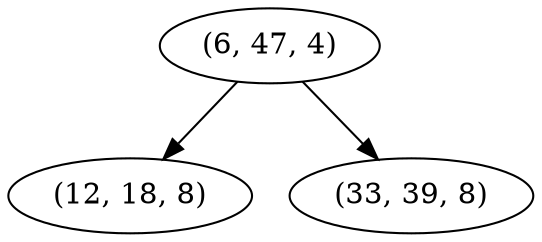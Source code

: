 digraph tree {
    "(6, 47, 4)";
    "(12, 18, 8)";
    "(33, 39, 8)";
    "(6, 47, 4)" -> "(12, 18, 8)";
    "(6, 47, 4)" -> "(33, 39, 8)";
}
